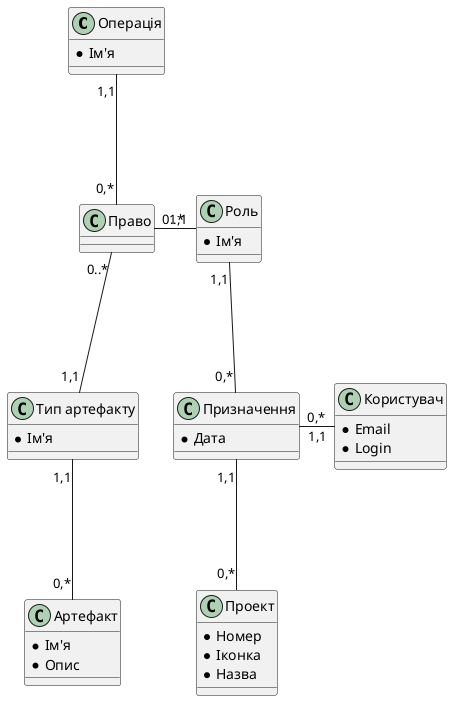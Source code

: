 @startuml

class Операція{
* Ім'я
}
class Роль{
* Ім'я
}
class Право{
}
class "Тип артефакту"{
* Ім'я
}
class Артефакт{
* Ім'я
* Опис
}
class Призначення{
* Дата
}
class Користувач{
* Email
* Login
}
class Проект{
* Номер
* Іконка
* Назва
}

Операція "1,1" --- "0,*" Право
Право "0..*" -right "1,1" Роль
Право "0..*" --- "1,1" "Тип артефакту"
"Тип артефакту" "1,1" --- "0,*" Артефакт
Роль "1,1" --- "0,*" Призначення
Призначення "0,*" -right "1,1" Користувач
Призначення "1,1" --- "0,*" Проект
@enduml